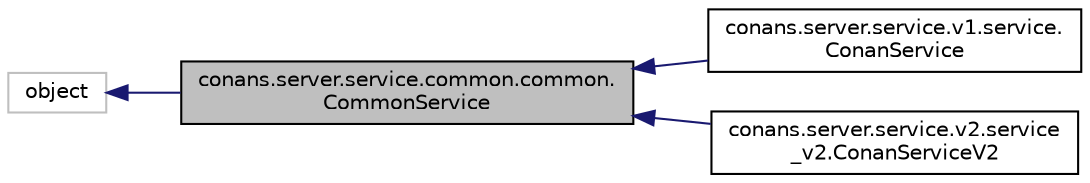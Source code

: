 digraph "conans.server.service.common.common.CommonService"
{
 // LATEX_PDF_SIZE
  edge [fontname="Helvetica",fontsize="10",labelfontname="Helvetica",labelfontsize="10"];
  node [fontname="Helvetica",fontsize="10",shape=record];
  rankdir="LR";
  Node1 [label="conans.server.service.common.common.\lCommonService",height=0.2,width=0.4,color="black", fillcolor="grey75", style="filled", fontcolor="black",tooltip=" "];
  Node2 -> Node1 [dir="back",color="midnightblue",fontsize="10",style="solid",fontname="Helvetica"];
  Node2 [label="object",height=0.2,width=0.4,color="grey75", fillcolor="white", style="filled",tooltip=" "];
  Node1 -> Node3 [dir="back",color="midnightblue",fontsize="10",style="solid",fontname="Helvetica"];
  Node3 [label="conans.server.service.v1.service.\lConanService",height=0.2,width=0.4,color="black", fillcolor="white", style="filled",URL="$classconans_1_1server_1_1service_1_1v1_1_1service_1_1ConanService.html",tooltip=" "];
  Node1 -> Node4 [dir="back",color="midnightblue",fontsize="10",style="solid",fontname="Helvetica"];
  Node4 [label="conans.server.service.v2.service\l_v2.ConanServiceV2",height=0.2,width=0.4,color="black", fillcolor="white", style="filled",URL="$classconans_1_1server_1_1service_1_1v2_1_1service__v2_1_1ConanServiceV2.html",tooltip=" "];
}
